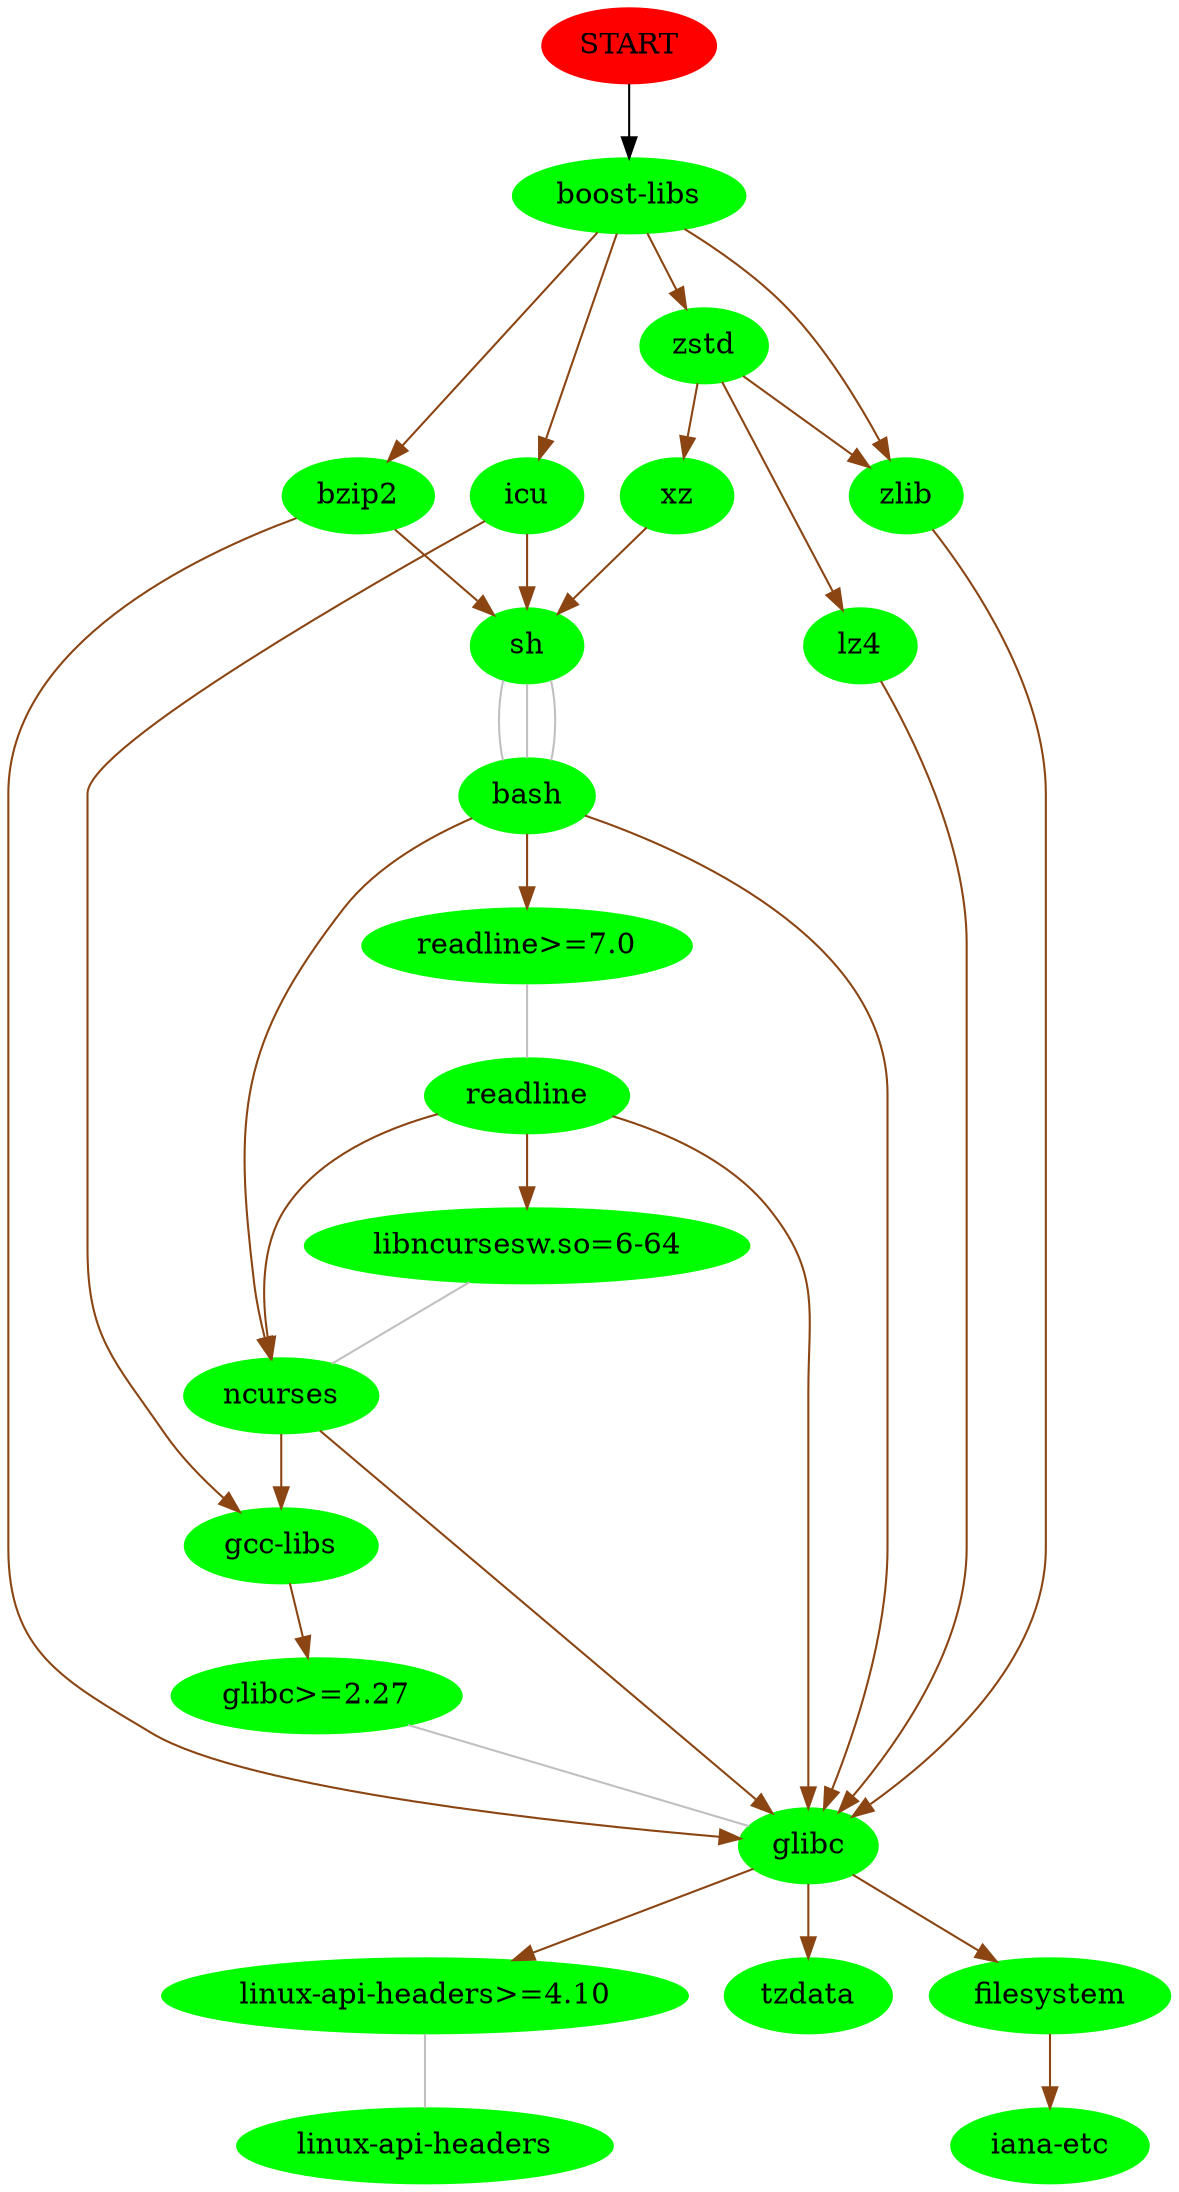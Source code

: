 digraph G { START [color=red, style=filled];
node [style=filled, color=green];
 "START" -> "boost-libs";
"boost-libs" -> "bzip2" [color=chocolate4];
"bzip2" -> "glibc" [color=chocolate4];
"glibc" -> "linux-api-headers>=4.10" [color=chocolate4];
"linux-api-headers>=4.10" -> "linux-api-headers" [arrowhead=none, color=grey];
"glibc" -> "tzdata" [color=chocolate4];
"glibc" -> "filesystem" [color=chocolate4];
"filesystem" -> "iana-etc" [color=chocolate4];
"bzip2" -> "sh" [color=chocolate4];
"sh" -> "bash" [arrowhead=none, color=grey];
"bash" -> "readline>=7.0" [color=chocolate4];
"readline>=7.0" -> "readline" [arrowhead=none, color=grey];
"readline" -> "glibc" [color=chocolate4];
"readline" -> "ncurses" [color=chocolate4];
"ncurses" -> "glibc" [color=chocolate4];
"ncurses" -> "gcc-libs" [color=chocolate4];
"gcc-libs" -> "glibc>=2.27" [color=chocolate4];
"glibc>=2.27" -> "glibc" [arrowhead=none, color=grey];
"readline" -> "libncursesw.so=6-64" [color=chocolate4];
"libncursesw.so=6-64" -> "ncurses" [arrowhead=none, color=grey];
"bash" -> "glibc" [color=chocolate4];
"bash" -> "ncurses" [color=chocolate4];
"boost-libs" -> "zlib" [color=chocolate4];
"zlib" -> "glibc" [color=chocolate4];
"boost-libs" -> "icu" [color=chocolate4];
"icu" -> "gcc-libs" [color=chocolate4];
"icu" -> "sh" [color=chocolate4];
"sh" -> "bash" [arrowhead=none, color=grey];
"boost-libs" -> "zstd" [color=chocolate4];
"zstd" -> "zlib" [color=chocolate4];
"zstd" -> "xz" [color=chocolate4];
"xz" -> "sh" [color=chocolate4];
"sh" -> "bash" [arrowhead=none, color=grey];
"zstd" -> "lz4" [color=chocolate4];
"lz4" -> "glibc" [color=chocolate4];
}
